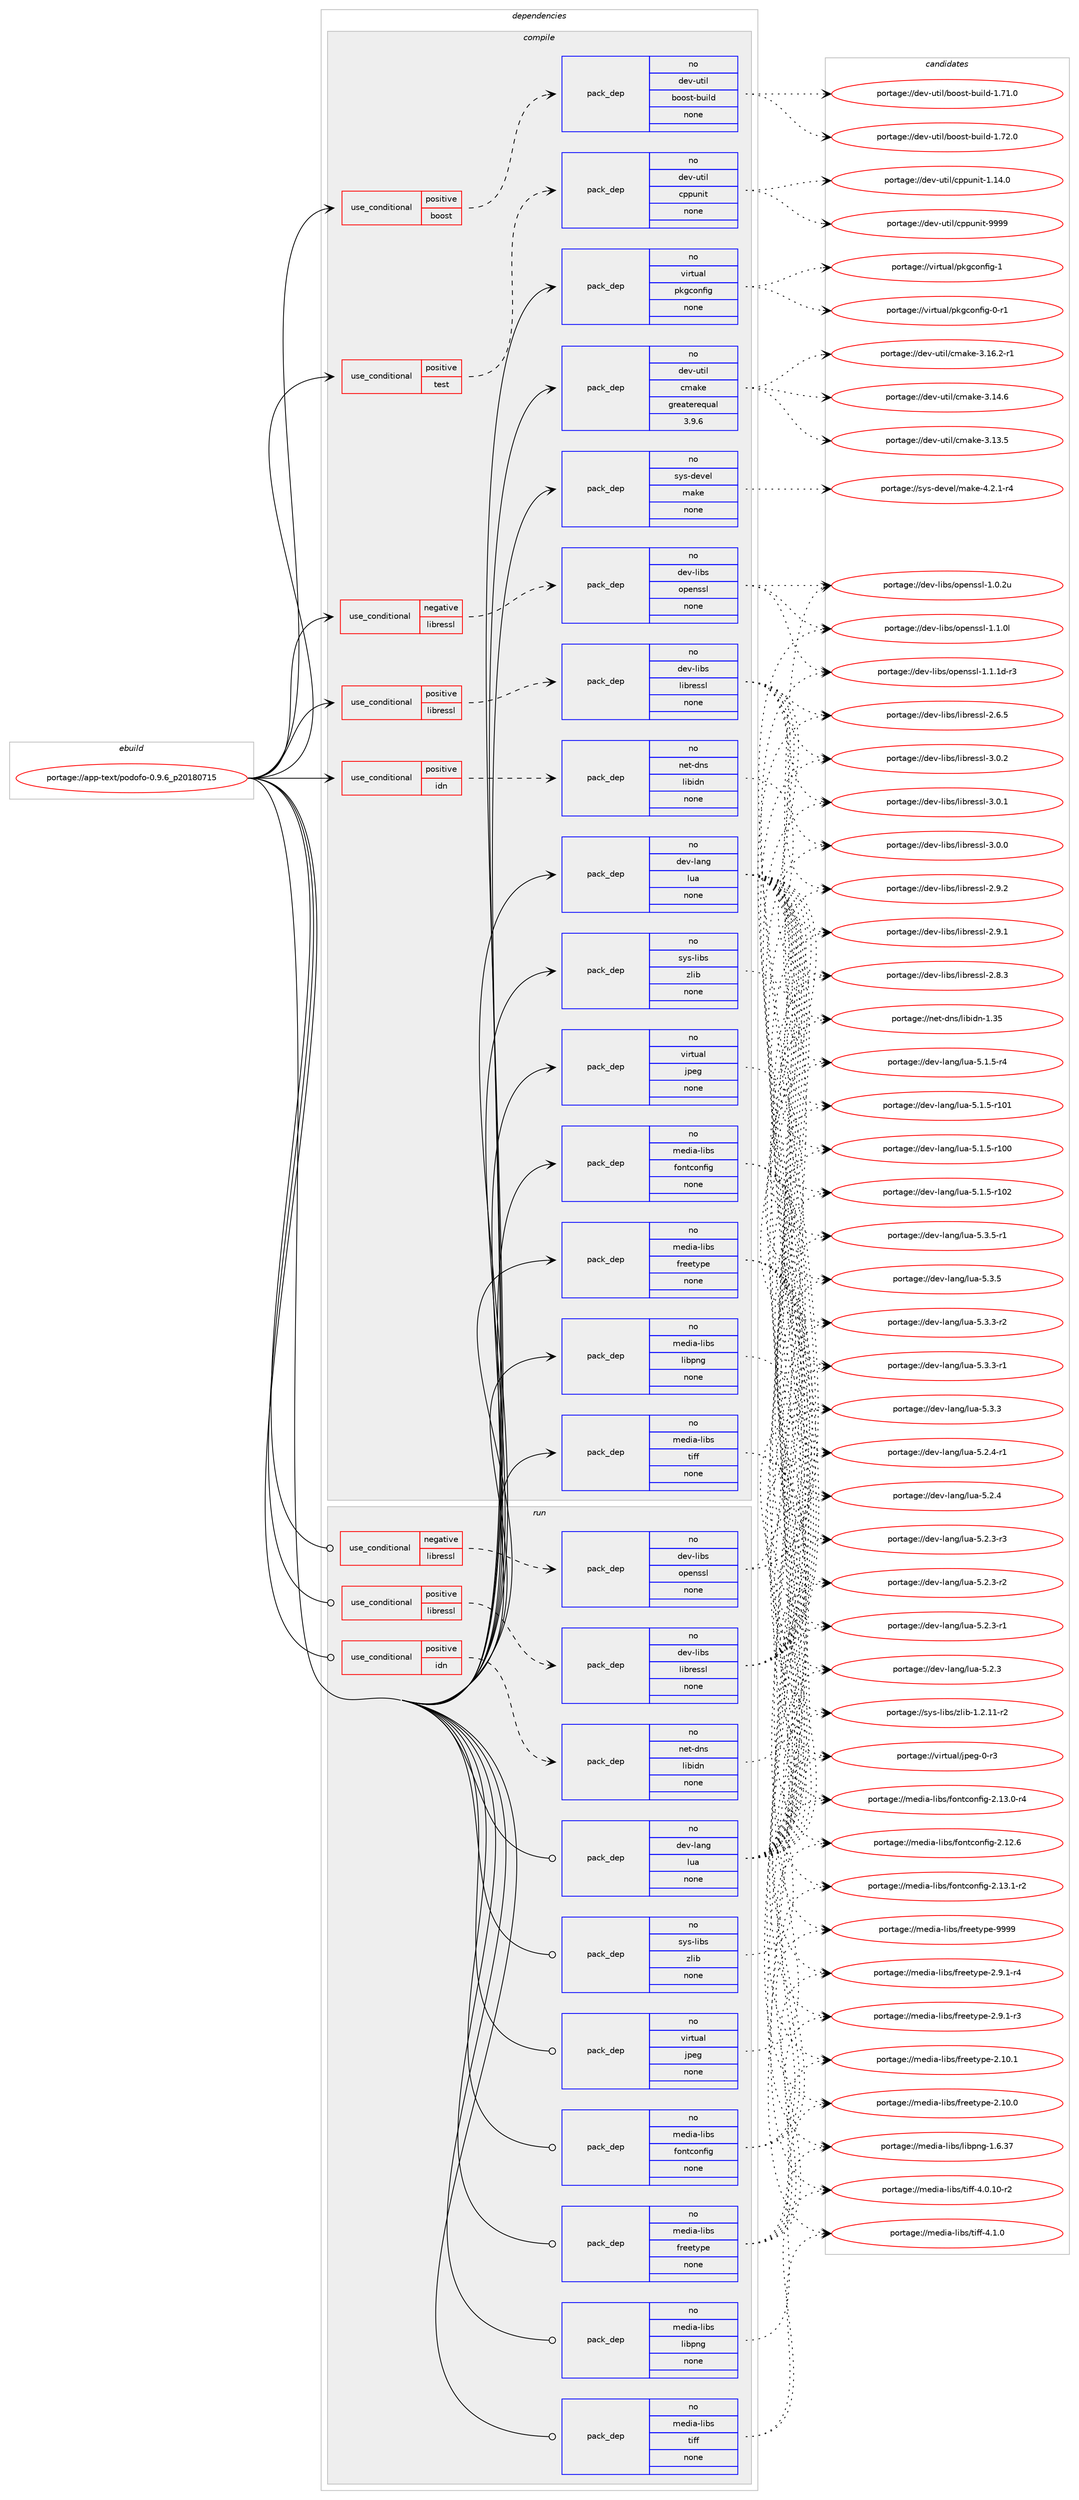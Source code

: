 digraph prolog {

# *************
# Graph options
# *************

newrank=true;
concentrate=true;
compound=true;
graph [rankdir=LR,fontname=Helvetica,fontsize=10,ranksep=1.5];#, ranksep=2.5, nodesep=0.2];
edge  [arrowhead=vee];
node  [fontname=Helvetica,fontsize=10];

# **********
# The ebuild
# **********

subgraph cluster_leftcol {
color=gray;
label=<<i>ebuild</i>>;
id [label="portage://app-text/podofo-0.9.6_p20180715", color=red, width=4, href="../app-text/podofo-0.9.6_p20180715.svg"];
}

# ****************
# The dependencies
# ****************

subgraph cluster_midcol {
color=gray;
label=<<i>dependencies</i>>;
subgraph cluster_compile {
fillcolor="#eeeeee";
style=filled;
label=<<i>compile</i>>;
subgraph cond139852 {
dependency593675 [label=<<TABLE BORDER="0" CELLBORDER="1" CELLSPACING="0" CELLPADDING="4"><TR><TD ROWSPAN="3" CELLPADDING="10">use_conditional</TD></TR><TR><TD>negative</TD></TR><TR><TD>libressl</TD></TR></TABLE>>, shape=none, color=red];
subgraph pack445913 {
dependency593676 [label=<<TABLE BORDER="0" CELLBORDER="1" CELLSPACING="0" CELLPADDING="4" WIDTH="220"><TR><TD ROWSPAN="6" CELLPADDING="30">pack_dep</TD></TR><TR><TD WIDTH="110">no</TD></TR><TR><TD>dev-libs</TD></TR><TR><TD>openssl</TD></TR><TR><TD>none</TD></TR><TR><TD></TD></TR></TABLE>>, shape=none, color=blue];
}
dependency593675:e -> dependency593676:w [weight=20,style="dashed",arrowhead="vee"];
}
id:e -> dependency593675:w [weight=20,style="solid",arrowhead="vee"];
subgraph cond139853 {
dependency593677 [label=<<TABLE BORDER="0" CELLBORDER="1" CELLSPACING="0" CELLPADDING="4"><TR><TD ROWSPAN="3" CELLPADDING="10">use_conditional</TD></TR><TR><TD>positive</TD></TR><TR><TD>boost</TD></TR></TABLE>>, shape=none, color=red];
subgraph pack445914 {
dependency593678 [label=<<TABLE BORDER="0" CELLBORDER="1" CELLSPACING="0" CELLPADDING="4" WIDTH="220"><TR><TD ROWSPAN="6" CELLPADDING="30">pack_dep</TD></TR><TR><TD WIDTH="110">no</TD></TR><TR><TD>dev-util</TD></TR><TR><TD>boost-build</TD></TR><TR><TD>none</TD></TR><TR><TD></TD></TR></TABLE>>, shape=none, color=blue];
}
dependency593677:e -> dependency593678:w [weight=20,style="dashed",arrowhead="vee"];
}
id:e -> dependency593677:w [weight=20,style="solid",arrowhead="vee"];
subgraph cond139854 {
dependency593679 [label=<<TABLE BORDER="0" CELLBORDER="1" CELLSPACING="0" CELLPADDING="4"><TR><TD ROWSPAN="3" CELLPADDING="10">use_conditional</TD></TR><TR><TD>positive</TD></TR><TR><TD>idn</TD></TR></TABLE>>, shape=none, color=red];
subgraph pack445915 {
dependency593680 [label=<<TABLE BORDER="0" CELLBORDER="1" CELLSPACING="0" CELLPADDING="4" WIDTH="220"><TR><TD ROWSPAN="6" CELLPADDING="30">pack_dep</TD></TR><TR><TD WIDTH="110">no</TD></TR><TR><TD>net-dns</TD></TR><TR><TD>libidn</TD></TR><TR><TD>none</TD></TR><TR><TD></TD></TR></TABLE>>, shape=none, color=blue];
}
dependency593679:e -> dependency593680:w [weight=20,style="dashed",arrowhead="vee"];
}
id:e -> dependency593679:w [weight=20,style="solid",arrowhead="vee"];
subgraph cond139855 {
dependency593681 [label=<<TABLE BORDER="0" CELLBORDER="1" CELLSPACING="0" CELLPADDING="4"><TR><TD ROWSPAN="3" CELLPADDING="10">use_conditional</TD></TR><TR><TD>positive</TD></TR><TR><TD>libressl</TD></TR></TABLE>>, shape=none, color=red];
subgraph pack445916 {
dependency593682 [label=<<TABLE BORDER="0" CELLBORDER="1" CELLSPACING="0" CELLPADDING="4" WIDTH="220"><TR><TD ROWSPAN="6" CELLPADDING="30">pack_dep</TD></TR><TR><TD WIDTH="110">no</TD></TR><TR><TD>dev-libs</TD></TR><TR><TD>libressl</TD></TR><TR><TD>none</TD></TR><TR><TD></TD></TR></TABLE>>, shape=none, color=blue];
}
dependency593681:e -> dependency593682:w [weight=20,style="dashed",arrowhead="vee"];
}
id:e -> dependency593681:w [weight=20,style="solid",arrowhead="vee"];
subgraph cond139856 {
dependency593683 [label=<<TABLE BORDER="0" CELLBORDER="1" CELLSPACING="0" CELLPADDING="4"><TR><TD ROWSPAN="3" CELLPADDING="10">use_conditional</TD></TR><TR><TD>positive</TD></TR><TR><TD>test</TD></TR></TABLE>>, shape=none, color=red];
subgraph pack445917 {
dependency593684 [label=<<TABLE BORDER="0" CELLBORDER="1" CELLSPACING="0" CELLPADDING="4" WIDTH="220"><TR><TD ROWSPAN="6" CELLPADDING="30">pack_dep</TD></TR><TR><TD WIDTH="110">no</TD></TR><TR><TD>dev-util</TD></TR><TR><TD>cppunit</TD></TR><TR><TD>none</TD></TR><TR><TD></TD></TR></TABLE>>, shape=none, color=blue];
}
dependency593683:e -> dependency593684:w [weight=20,style="dashed",arrowhead="vee"];
}
id:e -> dependency593683:w [weight=20,style="solid",arrowhead="vee"];
subgraph pack445918 {
dependency593685 [label=<<TABLE BORDER="0" CELLBORDER="1" CELLSPACING="0" CELLPADDING="4" WIDTH="220"><TR><TD ROWSPAN="6" CELLPADDING="30">pack_dep</TD></TR><TR><TD WIDTH="110">no</TD></TR><TR><TD>dev-lang</TD></TR><TR><TD>lua</TD></TR><TR><TD>none</TD></TR><TR><TD></TD></TR></TABLE>>, shape=none, color=blue];
}
id:e -> dependency593685:w [weight=20,style="solid",arrowhead="vee"];
subgraph pack445919 {
dependency593686 [label=<<TABLE BORDER="0" CELLBORDER="1" CELLSPACING="0" CELLPADDING="4" WIDTH="220"><TR><TD ROWSPAN="6" CELLPADDING="30">pack_dep</TD></TR><TR><TD WIDTH="110">no</TD></TR><TR><TD>dev-util</TD></TR><TR><TD>cmake</TD></TR><TR><TD>greaterequal</TD></TR><TR><TD>3.9.6</TD></TR></TABLE>>, shape=none, color=blue];
}
id:e -> dependency593686:w [weight=20,style="solid",arrowhead="vee"];
subgraph pack445920 {
dependency593687 [label=<<TABLE BORDER="0" CELLBORDER="1" CELLSPACING="0" CELLPADDING="4" WIDTH="220"><TR><TD ROWSPAN="6" CELLPADDING="30">pack_dep</TD></TR><TR><TD WIDTH="110">no</TD></TR><TR><TD>media-libs</TD></TR><TR><TD>fontconfig</TD></TR><TR><TD>none</TD></TR><TR><TD></TD></TR></TABLE>>, shape=none, color=blue];
}
id:e -> dependency593687:w [weight=20,style="solid",arrowhead="vee"];
subgraph pack445921 {
dependency593688 [label=<<TABLE BORDER="0" CELLBORDER="1" CELLSPACING="0" CELLPADDING="4" WIDTH="220"><TR><TD ROWSPAN="6" CELLPADDING="30">pack_dep</TD></TR><TR><TD WIDTH="110">no</TD></TR><TR><TD>media-libs</TD></TR><TR><TD>freetype</TD></TR><TR><TD>none</TD></TR><TR><TD></TD></TR></TABLE>>, shape=none, color=blue];
}
id:e -> dependency593688:w [weight=20,style="solid",arrowhead="vee"];
subgraph pack445922 {
dependency593689 [label=<<TABLE BORDER="0" CELLBORDER="1" CELLSPACING="0" CELLPADDING="4" WIDTH="220"><TR><TD ROWSPAN="6" CELLPADDING="30">pack_dep</TD></TR><TR><TD WIDTH="110">no</TD></TR><TR><TD>media-libs</TD></TR><TR><TD>libpng</TD></TR><TR><TD>none</TD></TR><TR><TD></TD></TR></TABLE>>, shape=none, color=blue];
}
id:e -> dependency593689:w [weight=20,style="solid",arrowhead="vee"];
subgraph pack445923 {
dependency593690 [label=<<TABLE BORDER="0" CELLBORDER="1" CELLSPACING="0" CELLPADDING="4" WIDTH="220"><TR><TD ROWSPAN="6" CELLPADDING="30">pack_dep</TD></TR><TR><TD WIDTH="110">no</TD></TR><TR><TD>media-libs</TD></TR><TR><TD>tiff</TD></TR><TR><TD>none</TD></TR><TR><TD></TD></TR></TABLE>>, shape=none, color=blue];
}
id:e -> dependency593690:w [weight=20,style="solid",arrowhead="vee"];
subgraph pack445924 {
dependency593691 [label=<<TABLE BORDER="0" CELLBORDER="1" CELLSPACING="0" CELLPADDING="4" WIDTH="220"><TR><TD ROWSPAN="6" CELLPADDING="30">pack_dep</TD></TR><TR><TD WIDTH="110">no</TD></TR><TR><TD>sys-devel</TD></TR><TR><TD>make</TD></TR><TR><TD>none</TD></TR><TR><TD></TD></TR></TABLE>>, shape=none, color=blue];
}
id:e -> dependency593691:w [weight=20,style="solid",arrowhead="vee"];
subgraph pack445925 {
dependency593692 [label=<<TABLE BORDER="0" CELLBORDER="1" CELLSPACING="0" CELLPADDING="4" WIDTH="220"><TR><TD ROWSPAN="6" CELLPADDING="30">pack_dep</TD></TR><TR><TD WIDTH="110">no</TD></TR><TR><TD>sys-libs</TD></TR><TR><TD>zlib</TD></TR><TR><TD>none</TD></TR><TR><TD></TD></TR></TABLE>>, shape=none, color=blue];
}
id:e -> dependency593692:w [weight=20,style="solid",arrowhead="vee"];
subgraph pack445926 {
dependency593693 [label=<<TABLE BORDER="0" CELLBORDER="1" CELLSPACING="0" CELLPADDING="4" WIDTH="220"><TR><TD ROWSPAN="6" CELLPADDING="30">pack_dep</TD></TR><TR><TD WIDTH="110">no</TD></TR><TR><TD>virtual</TD></TR><TR><TD>jpeg</TD></TR><TR><TD>none</TD></TR><TR><TD></TD></TR></TABLE>>, shape=none, color=blue];
}
id:e -> dependency593693:w [weight=20,style="solid",arrowhead="vee"];
subgraph pack445927 {
dependency593694 [label=<<TABLE BORDER="0" CELLBORDER="1" CELLSPACING="0" CELLPADDING="4" WIDTH="220"><TR><TD ROWSPAN="6" CELLPADDING="30">pack_dep</TD></TR><TR><TD WIDTH="110">no</TD></TR><TR><TD>virtual</TD></TR><TR><TD>pkgconfig</TD></TR><TR><TD>none</TD></TR><TR><TD></TD></TR></TABLE>>, shape=none, color=blue];
}
id:e -> dependency593694:w [weight=20,style="solid",arrowhead="vee"];
}
subgraph cluster_compileandrun {
fillcolor="#eeeeee";
style=filled;
label=<<i>compile and run</i>>;
}
subgraph cluster_run {
fillcolor="#eeeeee";
style=filled;
label=<<i>run</i>>;
subgraph cond139857 {
dependency593695 [label=<<TABLE BORDER="0" CELLBORDER="1" CELLSPACING="0" CELLPADDING="4"><TR><TD ROWSPAN="3" CELLPADDING="10">use_conditional</TD></TR><TR><TD>negative</TD></TR><TR><TD>libressl</TD></TR></TABLE>>, shape=none, color=red];
subgraph pack445928 {
dependency593696 [label=<<TABLE BORDER="0" CELLBORDER="1" CELLSPACING="0" CELLPADDING="4" WIDTH="220"><TR><TD ROWSPAN="6" CELLPADDING="30">pack_dep</TD></TR><TR><TD WIDTH="110">no</TD></TR><TR><TD>dev-libs</TD></TR><TR><TD>openssl</TD></TR><TR><TD>none</TD></TR><TR><TD></TD></TR></TABLE>>, shape=none, color=blue];
}
dependency593695:e -> dependency593696:w [weight=20,style="dashed",arrowhead="vee"];
}
id:e -> dependency593695:w [weight=20,style="solid",arrowhead="odot"];
subgraph cond139858 {
dependency593697 [label=<<TABLE BORDER="0" CELLBORDER="1" CELLSPACING="0" CELLPADDING="4"><TR><TD ROWSPAN="3" CELLPADDING="10">use_conditional</TD></TR><TR><TD>positive</TD></TR><TR><TD>idn</TD></TR></TABLE>>, shape=none, color=red];
subgraph pack445929 {
dependency593698 [label=<<TABLE BORDER="0" CELLBORDER="1" CELLSPACING="0" CELLPADDING="4" WIDTH="220"><TR><TD ROWSPAN="6" CELLPADDING="30">pack_dep</TD></TR><TR><TD WIDTH="110">no</TD></TR><TR><TD>net-dns</TD></TR><TR><TD>libidn</TD></TR><TR><TD>none</TD></TR><TR><TD></TD></TR></TABLE>>, shape=none, color=blue];
}
dependency593697:e -> dependency593698:w [weight=20,style="dashed",arrowhead="vee"];
}
id:e -> dependency593697:w [weight=20,style="solid",arrowhead="odot"];
subgraph cond139859 {
dependency593699 [label=<<TABLE BORDER="0" CELLBORDER="1" CELLSPACING="0" CELLPADDING="4"><TR><TD ROWSPAN="3" CELLPADDING="10">use_conditional</TD></TR><TR><TD>positive</TD></TR><TR><TD>libressl</TD></TR></TABLE>>, shape=none, color=red];
subgraph pack445930 {
dependency593700 [label=<<TABLE BORDER="0" CELLBORDER="1" CELLSPACING="0" CELLPADDING="4" WIDTH="220"><TR><TD ROWSPAN="6" CELLPADDING="30">pack_dep</TD></TR><TR><TD WIDTH="110">no</TD></TR><TR><TD>dev-libs</TD></TR><TR><TD>libressl</TD></TR><TR><TD>none</TD></TR><TR><TD></TD></TR></TABLE>>, shape=none, color=blue];
}
dependency593699:e -> dependency593700:w [weight=20,style="dashed",arrowhead="vee"];
}
id:e -> dependency593699:w [weight=20,style="solid",arrowhead="odot"];
subgraph pack445931 {
dependency593701 [label=<<TABLE BORDER="0" CELLBORDER="1" CELLSPACING="0" CELLPADDING="4" WIDTH="220"><TR><TD ROWSPAN="6" CELLPADDING="30">pack_dep</TD></TR><TR><TD WIDTH="110">no</TD></TR><TR><TD>dev-lang</TD></TR><TR><TD>lua</TD></TR><TR><TD>none</TD></TR><TR><TD></TD></TR></TABLE>>, shape=none, color=blue];
}
id:e -> dependency593701:w [weight=20,style="solid",arrowhead="odot"];
subgraph pack445932 {
dependency593702 [label=<<TABLE BORDER="0" CELLBORDER="1" CELLSPACING="0" CELLPADDING="4" WIDTH="220"><TR><TD ROWSPAN="6" CELLPADDING="30">pack_dep</TD></TR><TR><TD WIDTH="110">no</TD></TR><TR><TD>media-libs</TD></TR><TR><TD>fontconfig</TD></TR><TR><TD>none</TD></TR><TR><TD></TD></TR></TABLE>>, shape=none, color=blue];
}
id:e -> dependency593702:w [weight=20,style="solid",arrowhead="odot"];
subgraph pack445933 {
dependency593703 [label=<<TABLE BORDER="0" CELLBORDER="1" CELLSPACING="0" CELLPADDING="4" WIDTH="220"><TR><TD ROWSPAN="6" CELLPADDING="30">pack_dep</TD></TR><TR><TD WIDTH="110">no</TD></TR><TR><TD>media-libs</TD></TR><TR><TD>freetype</TD></TR><TR><TD>none</TD></TR><TR><TD></TD></TR></TABLE>>, shape=none, color=blue];
}
id:e -> dependency593703:w [weight=20,style="solid",arrowhead="odot"];
subgraph pack445934 {
dependency593704 [label=<<TABLE BORDER="0" CELLBORDER="1" CELLSPACING="0" CELLPADDING="4" WIDTH="220"><TR><TD ROWSPAN="6" CELLPADDING="30">pack_dep</TD></TR><TR><TD WIDTH="110">no</TD></TR><TR><TD>media-libs</TD></TR><TR><TD>libpng</TD></TR><TR><TD>none</TD></TR><TR><TD></TD></TR></TABLE>>, shape=none, color=blue];
}
id:e -> dependency593704:w [weight=20,style="solid",arrowhead="odot"];
subgraph pack445935 {
dependency593705 [label=<<TABLE BORDER="0" CELLBORDER="1" CELLSPACING="0" CELLPADDING="4" WIDTH="220"><TR><TD ROWSPAN="6" CELLPADDING="30">pack_dep</TD></TR><TR><TD WIDTH="110">no</TD></TR><TR><TD>media-libs</TD></TR><TR><TD>tiff</TD></TR><TR><TD>none</TD></TR><TR><TD></TD></TR></TABLE>>, shape=none, color=blue];
}
id:e -> dependency593705:w [weight=20,style="solid",arrowhead="odot"];
subgraph pack445936 {
dependency593706 [label=<<TABLE BORDER="0" CELLBORDER="1" CELLSPACING="0" CELLPADDING="4" WIDTH="220"><TR><TD ROWSPAN="6" CELLPADDING="30">pack_dep</TD></TR><TR><TD WIDTH="110">no</TD></TR><TR><TD>sys-libs</TD></TR><TR><TD>zlib</TD></TR><TR><TD>none</TD></TR><TR><TD></TD></TR></TABLE>>, shape=none, color=blue];
}
id:e -> dependency593706:w [weight=20,style="solid",arrowhead="odot"];
subgraph pack445937 {
dependency593707 [label=<<TABLE BORDER="0" CELLBORDER="1" CELLSPACING="0" CELLPADDING="4" WIDTH="220"><TR><TD ROWSPAN="6" CELLPADDING="30">pack_dep</TD></TR><TR><TD WIDTH="110">no</TD></TR><TR><TD>virtual</TD></TR><TR><TD>jpeg</TD></TR><TR><TD>none</TD></TR><TR><TD></TD></TR></TABLE>>, shape=none, color=blue];
}
id:e -> dependency593707:w [weight=20,style="solid",arrowhead="odot"];
}
}

# **************
# The candidates
# **************

subgraph cluster_choices {
rank=same;
color=gray;
label=<<i>candidates</i>>;

subgraph choice445913 {
color=black;
nodesep=1;
choice1001011184510810598115471111121011101151151084549464946491004511451 [label="portage://dev-libs/openssl-1.1.1d-r3", color=red, width=4,href="../dev-libs/openssl-1.1.1d-r3.svg"];
choice100101118451081059811547111112101110115115108454946494648108 [label="portage://dev-libs/openssl-1.1.0l", color=red, width=4,href="../dev-libs/openssl-1.1.0l.svg"];
choice100101118451081059811547111112101110115115108454946484650117 [label="portage://dev-libs/openssl-1.0.2u", color=red, width=4,href="../dev-libs/openssl-1.0.2u.svg"];
dependency593676:e -> choice1001011184510810598115471111121011101151151084549464946491004511451:w [style=dotted,weight="100"];
dependency593676:e -> choice100101118451081059811547111112101110115115108454946494648108:w [style=dotted,weight="100"];
dependency593676:e -> choice100101118451081059811547111112101110115115108454946484650117:w [style=dotted,weight="100"];
}
subgraph choice445914 {
color=black;
nodesep=1;
choice100101118451171161051084798111111115116459811710510810045494655504648 [label="portage://dev-util/boost-build-1.72.0", color=red, width=4,href="../dev-util/boost-build-1.72.0.svg"];
choice100101118451171161051084798111111115116459811710510810045494655494648 [label="portage://dev-util/boost-build-1.71.0", color=red, width=4,href="../dev-util/boost-build-1.71.0.svg"];
dependency593678:e -> choice100101118451171161051084798111111115116459811710510810045494655504648:w [style=dotted,weight="100"];
dependency593678:e -> choice100101118451171161051084798111111115116459811710510810045494655494648:w [style=dotted,weight="100"];
}
subgraph choice445915 {
color=black;
nodesep=1;
choice1101011164510011011547108105981051001104549465153 [label="portage://net-dns/libidn-1.35", color=red, width=4,href="../net-dns/libidn-1.35.svg"];
dependency593680:e -> choice1101011164510011011547108105981051001104549465153:w [style=dotted,weight="100"];
}
subgraph choice445916 {
color=black;
nodesep=1;
choice10010111845108105981154710810598114101115115108455146484650 [label="portage://dev-libs/libressl-3.0.2", color=red, width=4,href="../dev-libs/libressl-3.0.2.svg"];
choice10010111845108105981154710810598114101115115108455146484649 [label="portage://dev-libs/libressl-3.0.1", color=red, width=4,href="../dev-libs/libressl-3.0.1.svg"];
choice10010111845108105981154710810598114101115115108455146484648 [label="portage://dev-libs/libressl-3.0.0", color=red, width=4,href="../dev-libs/libressl-3.0.0.svg"];
choice10010111845108105981154710810598114101115115108455046574650 [label="portage://dev-libs/libressl-2.9.2", color=red, width=4,href="../dev-libs/libressl-2.9.2.svg"];
choice10010111845108105981154710810598114101115115108455046574649 [label="portage://dev-libs/libressl-2.9.1", color=red, width=4,href="../dev-libs/libressl-2.9.1.svg"];
choice10010111845108105981154710810598114101115115108455046564651 [label="portage://dev-libs/libressl-2.8.3", color=red, width=4,href="../dev-libs/libressl-2.8.3.svg"];
choice10010111845108105981154710810598114101115115108455046544653 [label="portage://dev-libs/libressl-2.6.5", color=red, width=4,href="../dev-libs/libressl-2.6.5.svg"];
dependency593682:e -> choice10010111845108105981154710810598114101115115108455146484650:w [style=dotted,weight="100"];
dependency593682:e -> choice10010111845108105981154710810598114101115115108455146484649:w [style=dotted,weight="100"];
dependency593682:e -> choice10010111845108105981154710810598114101115115108455146484648:w [style=dotted,weight="100"];
dependency593682:e -> choice10010111845108105981154710810598114101115115108455046574650:w [style=dotted,weight="100"];
dependency593682:e -> choice10010111845108105981154710810598114101115115108455046574649:w [style=dotted,weight="100"];
dependency593682:e -> choice10010111845108105981154710810598114101115115108455046564651:w [style=dotted,weight="100"];
dependency593682:e -> choice10010111845108105981154710810598114101115115108455046544653:w [style=dotted,weight="100"];
}
subgraph choice445917 {
color=black;
nodesep=1;
choice1001011184511711610510847991121121171101051164557575757 [label="portage://dev-util/cppunit-9999", color=red, width=4,href="../dev-util/cppunit-9999.svg"];
choice10010111845117116105108479911211211711010511645494649524648 [label="portage://dev-util/cppunit-1.14.0", color=red, width=4,href="../dev-util/cppunit-1.14.0.svg"];
dependency593684:e -> choice1001011184511711610510847991121121171101051164557575757:w [style=dotted,weight="100"];
dependency593684:e -> choice10010111845117116105108479911211211711010511645494649524648:w [style=dotted,weight="100"];
}
subgraph choice445918 {
color=black;
nodesep=1;
choice100101118451089711010347108117974553465146534511449 [label="portage://dev-lang/lua-5.3.5-r1", color=red, width=4,href="../dev-lang/lua-5.3.5-r1.svg"];
choice10010111845108971101034710811797455346514653 [label="portage://dev-lang/lua-5.3.5", color=red, width=4,href="../dev-lang/lua-5.3.5.svg"];
choice100101118451089711010347108117974553465146514511450 [label="portage://dev-lang/lua-5.3.3-r2", color=red, width=4,href="../dev-lang/lua-5.3.3-r2.svg"];
choice100101118451089711010347108117974553465146514511449 [label="portage://dev-lang/lua-5.3.3-r1", color=red, width=4,href="../dev-lang/lua-5.3.3-r1.svg"];
choice10010111845108971101034710811797455346514651 [label="portage://dev-lang/lua-5.3.3", color=red, width=4,href="../dev-lang/lua-5.3.3.svg"];
choice100101118451089711010347108117974553465046524511449 [label="portage://dev-lang/lua-5.2.4-r1", color=red, width=4,href="../dev-lang/lua-5.2.4-r1.svg"];
choice10010111845108971101034710811797455346504652 [label="portage://dev-lang/lua-5.2.4", color=red, width=4,href="../dev-lang/lua-5.2.4.svg"];
choice100101118451089711010347108117974553465046514511451 [label="portage://dev-lang/lua-5.2.3-r3", color=red, width=4,href="../dev-lang/lua-5.2.3-r3.svg"];
choice100101118451089711010347108117974553465046514511450 [label="portage://dev-lang/lua-5.2.3-r2", color=red, width=4,href="../dev-lang/lua-5.2.3-r2.svg"];
choice100101118451089711010347108117974553465046514511449 [label="portage://dev-lang/lua-5.2.3-r1", color=red, width=4,href="../dev-lang/lua-5.2.3-r1.svg"];
choice10010111845108971101034710811797455346504651 [label="portage://dev-lang/lua-5.2.3", color=red, width=4,href="../dev-lang/lua-5.2.3.svg"];
choice100101118451089711010347108117974553464946534511452 [label="portage://dev-lang/lua-5.1.5-r4", color=red, width=4,href="../dev-lang/lua-5.1.5-r4.svg"];
choice1001011184510897110103471081179745534649465345114494850 [label="portage://dev-lang/lua-5.1.5-r102", color=red, width=4,href="../dev-lang/lua-5.1.5-r102.svg"];
choice1001011184510897110103471081179745534649465345114494849 [label="portage://dev-lang/lua-5.1.5-r101", color=red, width=4,href="../dev-lang/lua-5.1.5-r101.svg"];
choice1001011184510897110103471081179745534649465345114494848 [label="portage://dev-lang/lua-5.1.5-r100", color=red, width=4,href="../dev-lang/lua-5.1.5-r100.svg"];
dependency593685:e -> choice100101118451089711010347108117974553465146534511449:w [style=dotted,weight="100"];
dependency593685:e -> choice10010111845108971101034710811797455346514653:w [style=dotted,weight="100"];
dependency593685:e -> choice100101118451089711010347108117974553465146514511450:w [style=dotted,weight="100"];
dependency593685:e -> choice100101118451089711010347108117974553465146514511449:w [style=dotted,weight="100"];
dependency593685:e -> choice10010111845108971101034710811797455346514651:w [style=dotted,weight="100"];
dependency593685:e -> choice100101118451089711010347108117974553465046524511449:w [style=dotted,weight="100"];
dependency593685:e -> choice10010111845108971101034710811797455346504652:w [style=dotted,weight="100"];
dependency593685:e -> choice100101118451089711010347108117974553465046514511451:w [style=dotted,weight="100"];
dependency593685:e -> choice100101118451089711010347108117974553465046514511450:w [style=dotted,weight="100"];
dependency593685:e -> choice100101118451089711010347108117974553465046514511449:w [style=dotted,weight="100"];
dependency593685:e -> choice10010111845108971101034710811797455346504651:w [style=dotted,weight="100"];
dependency593685:e -> choice100101118451089711010347108117974553464946534511452:w [style=dotted,weight="100"];
dependency593685:e -> choice1001011184510897110103471081179745534649465345114494850:w [style=dotted,weight="100"];
dependency593685:e -> choice1001011184510897110103471081179745534649465345114494849:w [style=dotted,weight="100"];
dependency593685:e -> choice1001011184510897110103471081179745534649465345114494848:w [style=dotted,weight="100"];
}
subgraph choice445919 {
color=black;
nodesep=1;
choice10010111845117116105108479910997107101455146495446504511449 [label="portage://dev-util/cmake-3.16.2-r1", color=red, width=4,href="../dev-util/cmake-3.16.2-r1.svg"];
choice1001011184511711610510847991099710710145514649524654 [label="portage://dev-util/cmake-3.14.6", color=red, width=4,href="../dev-util/cmake-3.14.6.svg"];
choice1001011184511711610510847991099710710145514649514653 [label="portage://dev-util/cmake-3.13.5", color=red, width=4,href="../dev-util/cmake-3.13.5.svg"];
dependency593686:e -> choice10010111845117116105108479910997107101455146495446504511449:w [style=dotted,weight="100"];
dependency593686:e -> choice1001011184511711610510847991099710710145514649524654:w [style=dotted,weight="100"];
dependency593686:e -> choice1001011184511711610510847991099710710145514649514653:w [style=dotted,weight="100"];
}
subgraph choice445920 {
color=black;
nodesep=1;
choice1091011001059745108105981154710211111011699111110102105103455046495146494511450 [label="portage://media-libs/fontconfig-2.13.1-r2", color=red, width=4,href="../media-libs/fontconfig-2.13.1-r2.svg"];
choice1091011001059745108105981154710211111011699111110102105103455046495146484511452 [label="portage://media-libs/fontconfig-2.13.0-r4", color=red, width=4,href="../media-libs/fontconfig-2.13.0-r4.svg"];
choice109101100105974510810598115471021111101169911111010210510345504649504654 [label="portage://media-libs/fontconfig-2.12.6", color=red, width=4,href="../media-libs/fontconfig-2.12.6.svg"];
dependency593687:e -> choice1091011001059745108105981154710211111011699111110102105103455046495146494511450:w [style=dotted,weight="100"];
dependency593687:e -> choice1091011001059745108105981154710211111011699111110102105103455046495146484511452:w [style=dotted,weight="100"];
dependency593687:e -> choice109101100105974510810598115471021111101169911111010210510345504649504654:w [style=dotted,weight="100"];
}
subgraph choice445921 {
color=black;
nodesep=1;
choice109101100105974510810598115471021141011011161211121014557575757 [label="portage://media-libs/freetype-9999", color=red, width=4,href="../media-libs/freetype-9999.svg"];
choice109101100105974510810598115471021141011011161211121014550465746494511452 [label="portage://media-libs/freetype-2.9.1-r4", color=red, width=4,href="../media-libs/freetype-2.9.1-r4.svg"];
choice109101100105974510810598115471021141011011161211121014550465746494511451 [label="portage://media-libs/freetype-2.9.1-r3", color=red, width=4,href="../media-libs/freetype-2.9.1-r3.svg"];
choice1091011001059745108105981154710211410110111612111210145504649484649 [label="portage://media-libs/freetype-2.10.1", color=red, width=4,href="../media-libs/freetype-2.10.1.svg"];
choice1091011001059745108105981154710211410110111612111210145504649484648 [label="portage://media-libs/freetype-2.10.0", color=red, width=4,href="../media-libs/freetype-2.10.0.svg"];
dependency593688:e -> choice109101100105974510810598115471021141011011161211121014557575757:w [style=dotted,weight="100"];
dependency593688:e -> choice109101100105974510810598115471021141011011161211121014550465746494511452:w [style=dotted,weight="100"];
dependency593688:e -> choice109101100105974510810598115471021141011011161211121014550465746494511451:w [style=dotted,weight="100"];
dependency593688:e -> choice1091011001059745108105981154710211410110111612111210145504649484649:w [style=dotted,weight="100"];
dependency593688:e -> choice1091011001059745108105981154710211410110111612111210145504649484648:w [style=dotted,weight="100"];
}
subgraph choice445922 {
color=black;
nodesep=1;
choice109101100105974510810598115471081059811211010345494654465155 [label="portage://media-libs/libpng-1.6.37", color=red, width=4,href="../media-libs/libpng-1.6.37.svg"];
dependency593689:e -> choice109101100105974510810598115471081059811211010345494654465155:w [style=dotted,weight="100"];
}
subgraph choice445923 {
color=black;
nodesep=1;
choice10910110010597451081059811547116105102102455246494648 [label="portage://media-libs/tiff-4.1.0", color=red, width=4,href="../media-libs/tiff-4.1.0.svg"];
choice10910110010597451081059811547116105102102455246484649484511450 [label="portage://media-libs/tiff-4.0.10-r2", color=red, width=4,href="../media-libs/tiff-4.0.10-r2.svg"];
dependency593690:e -> choice10910110010597451081059811547116105102102455246494648:w [style=dotted,weight="100"];
dependency593690:e -> choice10910110010597451081059811547116105102102455246484649484511450:w [style=dotted,weight="100"];
}
subgraph choice445924 {
color=black;
nodesep=1;
choice1151211154510010111810110847109971071014552465046494511452 [label="portage://sys-devel/make-4.2.1-r4", color=red, width=4,href="../sys-devel/make-4.2.1-r4.svg"];
dependency593691:e -> choice1151211154510010111810110847109971071014552465046494511452:w [style=dotted,weight="100"];
}
subgraph choice445925 {
color=black;
nodesep=1;
choice11512111545108105981154712210810598454946504649494511450 [label="portage://sys-libs/zlib-1.2.11-r2", color=red, width=4,href="../sys-libs/zlib-1.2.11-r2.svg"];
dependency593692:e -> choice11512111545108105981154712210810598454946504649494511450:w [style=dotted,weight="100"];
}
subgraph choice445926 {
color=black;
nodesep=1;
choice118105114116117971084710611210110345484511451 [label="portage://virtual/jpeg-0-r3", color=red, width=4,href="../virtual/jpeg-0-r3.svg"];
dependency593693:e -> choice118105114116117971084710611210110345484511451:w [style=dotted,weight="100"];
}
subgraph choice445927 {
color=black;
nodesep=1;
choice1181051141161179710847112107103991111101021051034549 [label="portage://virtual/pkgconfig-1", color=red, width=4,href="../virtual/pkgconfig-1.svg"];
choice11810511411611797108471121071039911111010210510345484511449 [label="portage://virtual/pkgconfig-0-r1", color=red, width=4,href="../virtual/pkgconfig-0-r1.svg"];
dependency593694:e -> choice1181051141161179710847112107103991111101021051034549:w [style=dotted,weight="100"];
dependency593694:e -> choice11810511411611797108471121071039911111010210510345484511449:w [style=dotted,weight="100"];
}
subgraph choice445928 {
color=black;
nodesep=1;
choice1001011184510810598115471111121011101151151084549464946491004511451 [label="portage://dev-libs/openssl-1.1.1d-r3", color=red, width=4,href="../dev-libs/openssl-1.1.1d-r3.svg"];
choice100101118451081059811547111112101110115115108454946494648108 [label="portage://dev-libs/openssl-1.1.0l", color=red, width=4,href="../dev-libs/openssl-1.1.0l.svg"];
choice100101118451081059811547111112101110115115108454946484650117 [label="portage://dev-libs/openssl-1.0.2u", color=red, width=4,href="../dev-libs/openssl-1.0.2u.svg"];
dependency593696:e -> choice1001011184510810598115471111121011101151151084549464946491004511451:w [style=dotted,weight="100"];
dependency593696:e -> choice100101118451081059811547111112101110115115108454946494648108:w [style=dotted,weight="100"];
dependency593696:e -> choice100101118451081059811547111112101110115115108454946484650117:w [style=dotted,weight="100"];
}
subgraph choice445929 {
color=black;
nodesep=1;
choice1101011164510011011547108105981051001104549465153 [label="portage://net-dns/libidn-1.35", color=red, width=4,href="../net-dns/libidn-1.35.svg"];
dependency593698:e -> choice1101011164510011011547108105981051001104549465153:w [style=dotted,weight="100"];
}
subgraph choice445930 {
color=black;
nodesep=1;
choice10010111845108105981154710810598114101115115108455146484650 [label="portage://dev-libs/libressl-3.0.2", color=red, width=4,href="../dev-libs/libressl-3.0.2.svg"];
choice10010111845108105981154710810598114101115115108455146484649 [label="portage://dev-libs/libressl-3.0.1", color=red, width=4,href="../dev-libs/libressl-3.0.1.svg"];
choice10010111845108105981154710810598114101115115108455146484648 [label="portage://dev-libs/libressl-3.0.0", color=red, width=4,href="../dev-libs/libressl-3.0.0.svg"];
choice10010111845108105981154710810598114101115115108455046574650 [label="portage://dev-libs/libressl-2.9.2", color=red, width=4,href="../dev-libs/libressl-2.9.2.svg"];
choice10010111845108105981154710810598114101115115108455046574649 [label="portage://dev-libs/libressl-2.9.1", color=red, width=4,href="../dev-libs/libressl-2.9.1.svg"];
choice10010111845108105981154710810598114101115115108455046564651 [label="portage://dev-libs/libressl-2.8.3", color=red, width=4,href="../dev-libs/libressl-2.8.3.svg"];
choice10010111845108105981154710810598114101115115108455046544653 [label="portage://dev-libs/libressl-2.6.5", color=red, width=4,href="../dev-libs/libressl-2.6.5.svg"];
dependency593700:e -> choice10010111845108105981154710810598114101115115108455146484650:w [style=dotted,weight="100"];
dependency593700:e -> choice10010111845108105981154710810598114101115115108455146484649:w [style=dotted,weight="100"];
dependency593700:e -> choice10010111845108105981154710810598114101115115108455146484648:w [style=dotted,weight="100"];
dependency593700:e -> choice10010111845108105981154710810598114101115115108455046574650:w [style=dotted,weight="100"];
dependency593700:e -> choice10010111845108105981154710810598114101115115108455046574649:w [style=dotted,weight="100"];
dependency593700:e -> choice10010111845108105981154710810598114101115115108455046564651:w [style=dotted,weight="100"];
dependency593700:e -> choice10010111845108105981154710810598114101115115108455046544653:w [style=dotted,weight="100"];
}
subgraph choice445931 {
color=black;
nodesep=1;
choice100101118451089711010347108117974553465146534511449 [label="portage://dev-lang/lua-5.3.5-r1", color=red, width=4,href="../dev-lang/lua-5.3.5-r1.svg"];
choice10010111845108971101034710811797455346514653 [label="portage://dev-lang/lua-5.3.5", color=red, width=4,href="../dev-lang/lua-5.3.5.svg"];
choice100101118451089711010347108117974553465146514511450 [label="portage://dev-lang/lua-5.3.3-r2", color=red, width=4,href="../dev-lang/lua-5.3.3-r2.svg"];
choice100101118451089711010347108117974553465146514511449 [label="portage://dev-lang/lua-5.3.3-r1", color=red, width=4,href="../dev-lang/lua-5.3.3-r1.svg"];
choice10010111845108971101034710811797455346514651 [label="portage://dev-lang/lua-5.3.3", color=red, width=4,href="../dev-lang/lua-5.3.3.svg"];
choice100101118451089711010347108117974553465046524511449 [label="portage://dev-lang/lua-5.2.4-r1", color=red, width=4,href="../dev-lang/lua-5.2.4-r1.svg"];
choice10010111845108971101034710811797455346504652 [label="portage://dev-lang/lua-5.2.4", color=red, width=4,href="../dev-lang/lua-5.2.4.svg"];
choice100101118451089711010347108117974553465046514511451 [label="portage://dev-lang/lua-5.2.3-r3", color=red, width=4,href="../dev-lang/lua-5.2.3-r3.svg"];
choice100101118451089711010347108117974553465046514511450 [label="portage://dev-lang/lua-5.2.3-r2", color=red, width=4,href="../dev-lang/lua-5.2.3-r2.svg"];
choice100101118451089711010347108117974553465046514511449 [label="portage://dev-lang/lua-5.2.3-r1", color=red, width=4,href="../dev-lang/lua-5.2.3-r1.svg"];
choice10010111845108971101034710811797455346504651 [label="portage://dev-lang/lua-5.2.3", color=red, width=4,href="../dev-lang/lua-5.2.3.svg"];
choice100101118451089711010347108117974553464946534511452 [label="portage://dev-lang/lua-5.1.5-r4", color=red, width=4,href="../dev-lang/lua-5.1.5-r4.svg"];
choice1001011184510897110103471081179745534649465345114494850 [label="portage://dev-lang/lua-5.1.5-r102", color=red, width=4,href="../dev-lang/lua-5.1.5-r102.svg"];
choice1001011184510897110103471081179745534649465345114494849 [label="portage://dev-lang/lua-5.1.5-r101", color=red, width=4,href="../dev-lang/lua-5.1.5-r101.svg"];
choice1001011184510897110103471081179745534649465345114494848 [label="portage://dev-lang/lua-5.1.5-r100", color=red, width=4,href="../dev-lang/lua-5.1.5-r100.svg"];
dependency593701:e -> choice100101118451089711010347108117974553465146534511449:w [style=dotted,weight="100"];
dependency593701:e -> choice10010111845108971101034710811797455346514653:w [style=dotted,weight="100"];
dependency593701:e -> choice100101118451089711010347108117974553465146514511450:w [style=dotted,weight="100"];
dependency593701:e -> choice100101118451089711010347108117974553465146514511449:w [style=dotted,weight="100"];
dependency593701:e -> choice10010111845108971101034710811797455346514651:w [style=dotted,weight="100"];
dependency593701:e -> choice100101118451089711010347108117974553465046524511449:w [style=dotted,weight="100"];
dependency593701:e -> choice10010111845108971101034710811797455346504652:w [style=dotted,weight="100"];
dependency593701:e -> choice100101118451089711010347108117974553465046514511451:w [style=dotted,weight="100"];
dependency593701:e -> choice100101118451089711010347108117974553465046514511450:w [style=dotted,weight="100"];
dependency593701:e -> choice100101118451089711010347108117974553465046514511449:w [style=dotted,weight="100"];
dependency593701:e -> choice10010111845108971101034710811797455346504651:w [style=dotted,weight="100"];
dependency593701:e -> choice100101118451089711010347108117974553464946534511452:w [style=dotted,weight="100"];
dependency593701:e -> choice1001011184510897110103471081179745534649465345114494850:w [style=dotted,weight="100"];
dependency593701:e -> choice1001011184510897110103471081179745534649465345114494849:w [style=dotted,weight="100"];
dependency593701:e -> choice1001011184510897110103471081179745534649465345114494848:w [style=dotted,weight="100"];
}
subgraph choice445932 {
color=black;
nodesep=1;
choice1091011001059745108105981154710211111011699111110102105103455046495146494511450 [label="portage://media-libs/fontconfig-2.13.1-r2", color=red, width=4,href="../media-libs/fontconfig-2.13.1-r2.svg"];
choice1091011001059745108105981154710211111011699111110102105103455046495146484511452 [label="portage://media-libs/fontconfig-2.13.0-r4", color=red, width=4,href="../media-libs/fontconfig-2.13.0-r4.svg"];
choice109101100105974510810598115471021111101169911111010210510345504649504654 [label="portage://media-libs/fontconfig-2.12.6", color=red, width=4,href="../media-libs/fontconfig-2.12.6.svg"];
dependency593702:e -> choice1091011001059745108105981154710211111011699111110102105103455046495146494511450:w [style=dotted,weight="100"];
dependency593702:e -> choice1091011001059745108105981154710211111011699111110102105103455046495146484511452:w [style=dotted,weight="100"];
dependency593702:e -> choice109101100105974510810598115471021111101169911111010210510345504649504654:w [style=dotted,weight="100"];
}
subgraph choice445933 {
color=black;
nodesep=1;
choice109101100105974510810598115471021141011011161211121014557575757 [label="portage://media-libs/freetype-9999", color=red, width=4,href="../media-libs/freetype-9999.svg"];
choice109101100105974510810598115471021141011011161211121014550465746494511452 [label="portage://media-libs/freetype-2.9.1-r4", color=red, width=4,href="../media-libs/freetype-2.9.1-r4.svg"];
choice109101100105974510810598115471021141011011161211121014550465746494511451 [label="portage://media-libs/freetype-2.9.1-r3", color=red, width=4,href="../media-libs/freetype-2.9.1-r3.svg"];
choice1091011001059745108105981154710211410110111612111210145504649484649 [label="portage://media-libs/freetype-2.10.1", color=red, width=4,href="../media-libs/freetype-2.10.1.svg"];
choice1091011001059745108105981154710211410110111612111210145504649484648 [label="portage://media-libs/freetype-2.10.0", color=red, width=4,href="../media-libs/freetype-2.10.0.svg"];
dependency593703:e -> choice109101100105974510810598115471021141011011161211121014557575757:w [style=dotted,weight="100"];
dependency593703:e -> choice109101100105974510810598115471021141011011161211121014550465746494511452:w [style=dotted,weight="100"];
dependency593703:e -> choice109101100105974510810598115471021141011011161211121014550465746494511451:w [style=dotted,weight="100"];
dependency593703:e -> choice1091011001059745108105981154710211410110111612111210145504649484649:w [style=dotted,weight="100"];
dependency593703:e -> choice1091011001059745108105981154710211410110111612111210145504649484648:w [style=dotted,weight="100"];
}
subgraph choice445934 {
color=black;
nodesep=1;
choice109101100105974510810598115471081059811211010345494654465155 [label="portage://media-libs/libpng-1.6.37", color=red, width=4,href="../media-libs/libpng-1.6.37.svg"];
dependency593704:e -> choice109101100105974510810598115471081059811211010345494654465155:w [style=dotted,weight="100"];
}
subgraph choice445935 {
color=black;
nodesep=1;
choice10910110010597451081059811547116105102102455246494648 [label="portage://media-libs/tiff-4.1.0", color=red, width=4,href="../media-libs/tiff-4.1.0.svg"];
choice10910110010597451081059811547116105102102455246484649484511450 [label="portage://media-libs/tiff-4.0.10-r2", color=red, width=4,href="../media-libs/tiff-4.0.10-r2.svg"];
dependency593705:e -> choice10910110010597451081059811547116105102102455246494648:w [style=dotted,weight="100"];
dependency593705:e -> choice10910110010597451081059811547116105102102455246484649484511450:w [style=dotted,weight="100"];
}
subgraph choice445936 {
color=black;
nodesep=1;
choice11512111545108105981154712210810598454946504649494511450 [label="portage://sys-libs/zlib-1.2.11-r2", color=red, width=4,href="../sys-libs/zlib-1.2.11-r2.svg"];
dependency593706:e -> choice11512111545108105981154712210810598454946504649494511450:w [style=dotted,weight="100"];
}
subgraph choice445937 {
color=black;
nodesep=1;
choice118105114116117971084710611210110345484511451 [label="portage://virtual/jpeg-0-r3", color=red, width=4,href="../virtual/jpeg-0-r3.svg"];
dependency593707:e -> choice118105114116117971084710611210110345484511451:w [style=dotted,weight="100"];
}
}

}

